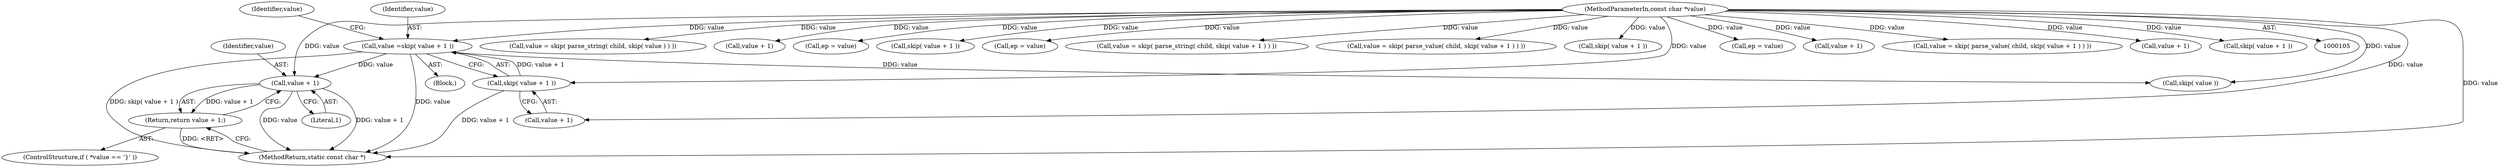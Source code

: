 digraph "1_iperf_91f2fa59e8ed80dfbf400add0164ee0e508e412a_37@pointer" {
"1000138" [label="(Call,value + 1)"];
"1000126" [label="(Call,value =skip( value + 1 ))"];
"1000128" [label="(Call,skip( value + 1 ))"];
"1000107" [label="(MethodParameterIn,const char *value)"];
"1000137" [label="(Return,return value + 1;)"];
"1000140" [label="(Literal,1)"];
"1000129" [label="(Call,value + 1)"];
"1000154" [label="(Call,value = skip( parse_string( child, skip( value ) ) ))"];
"1000270" [label="(Call,value + 1)"];
"1000116" [label="(Call,ep = value)"];
"1000233" [label="(Call,skip( value + 1 ))"];
"1000159" [label="(Call,skip( value ))"];
"1000181" [label="(Call,ep = value)"];
"1000128" [label="(Call,skip( value + 1 ))"];
"1000228" [label="(Call,value = skip( parse_string( child, skip( value + 1 ) ) ))"];
"1000139" [label="(Identifier,value)"];
"1000138" [label="(Call,value + 1)"];
"1000127" [label="(Identifier,value)"];
"1000188" [label="(Call,value = skip( parse_value( child, skip( value + 1 ) ) ))"];
"1000269" [label="(Call,skip( value + 1 ))"];
"1000135" [label="(Identifier,value)"];
"1000275" [label="(MethodReturn,static const char *)"];
"1000132" [label="(ControlStructure,if ( *value == '}' ))"];
"1000257" [label="(Call,ep = value)"];
"1000234" [label="(Call,value + 1)"];
"1000107" [label="(MethodParameterIn,const char *value)"];
"1000108" [label="(Block,)"];
"1000264" [label="(Call,value = skip( parse_value( child, skip( value + 1 ) ) ))"];
"1000194" [label="(Call,value + 1)"];
"1000137" [label="(Return,return value + 1;)"];
"1000193" [label="(Call,skip( value + 1 ))"];
"1000126" [label="(Call,value =skip( value + 1 ))"];
"1000138" -> "1000137"  [label="AST: "];
"1000138" -> "1000140"  [label="CFG: "];
"1000139" -> "1000138"  [label="AST: "];
"1000140" -> "1000138"  [label="AST: "];
"1000137" -> "1000138"  [label="CFG: "];
"1000138" -> "1000275"  [label="DDG: value"];
"1000138" -> "1000275"  [label="DDG: value + 1"];
"1000138" -> "1000137"  [label="DDG: value + 1"];
"1000126" -> "1000138"  [label="DDG: value"];
"1000107" -> "1000138"  [label="DDG: value"];
"1000126" -> "1000108"  [label="AST: "];
"1000126" -> "1000128"  [label="CFG: "];
"1000127" -> "1000126"  [label="AST: "];
"1000128" -> "1000126"  [label="AST: "];
"1000135" -> "1000126"  [label="CFG: "];
"1000126" -> "1000275"  [label="DDG: value"];
"1000126" -> "1000275"  [label="DDG: skip( value + 1 )"];
"1000128" -> "1000126"  [label="DDG: value + 1"];
"1000107" -> "1000126"  [label="DDG: value"];
"1000126" -> "1000159"  [label="DDG: value"];
"1000128" -> "1000129"  [label="CFG: "];
"1000129" -> "1000128"  [label="AST: "];
"1000128" -> "1000275"  [label="DDG: value + 1"];
"1000107" -> "1000128"  [label="DDG: value"];
"1000107" -> "1000105"  [label="AST: "];
"1000107" -> "1000275"  [label="DDG: value"];
"1000107" -> "1000116"  [label="DDG: value"];
"1000107" -> "1000129"  [label="DDG: value"];
"1000107" -> "1000154"  [label="DDG: value"];
"1000107" -> "1000159"  [label="DDG: value"];
"1000107" -> "1000181"  [label="DDG: value"];
"1000107" -> "1000188"  [label="DDG: value"];
"1000107" -> "1000193"  [label="DDG: value"];
"1000107" -> "1000194"  [label="DDG: value"];
"1000107" -> "1000228"  [label="DDG: value"];
"1000107" -> "1000233"  [label="DDG: value"];
"1000107" -> "1000234"  [label="DDG: value"];
"1000107" -> "1000257"  [label="DDG: value"];
"1000107" -> "1000264"  [label="DDG: value"];
"1000107" -> "1000269"  [label="DDG: value"];
"1000107" -> "1000270"  [label="DDG: value"];
"1000137" -> "1000132"  [label="AST: "];
"1000275" -> "1000137"  [label="CFG: "];
"1000137" -> "1000275"  [label="DDG: <RET>"];
}
